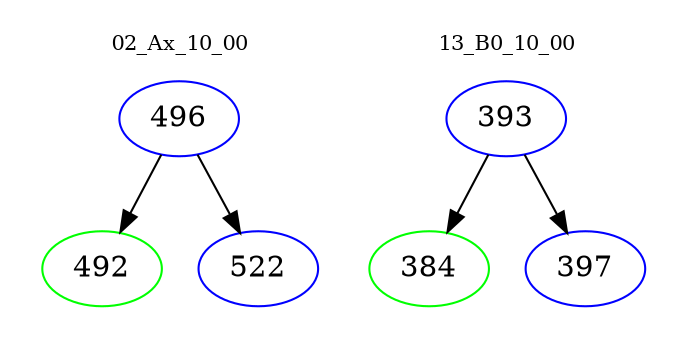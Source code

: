 digraph{
subgraph cluster_0 {
color = white
label = "02_Ax_10_00";
fontsize=10;
T0_496 [label="496", color="blue"]
T0_496 -> T0_492 [color="black"]
T0_492 [label="492", color="green"]
T0_496 -> T0_522 [color="black"]
T0_522 [label="522", color="blue"]
}
subgraph cluster_1 {
color = white
label = "13_B0_10_00";
fontsize=10;
T1_393 [label="393", color="blue"]
T1_393 -> T1_384 [color="black"]
T1_384 [label="384", color="green"]
T1_393 -> T1_397 [color="black"]
T1_397 [label="397", color="blue"]
}
}

